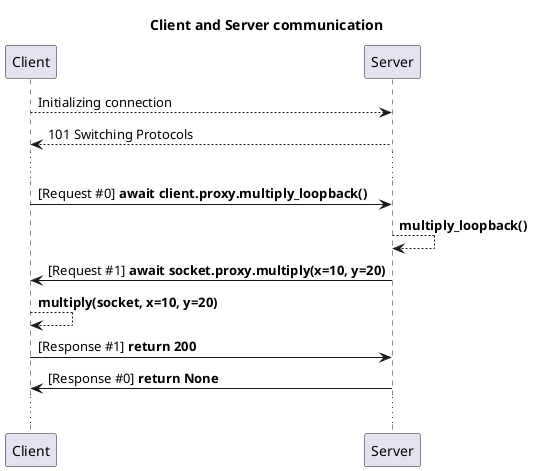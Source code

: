 @startuml

title Client and Server communication


participant Client as client
participant Server as server

client --> server: Initializing connection
server --> client: 101 Switching Protocols

...

client -> server: [Request #0] <b>await client.proxy.multiply_loopback()</b>
server --> server: <b>multiply_loopback()</b>
server -> client: [Request #1] <b>await socket.proxy.multiply(x=10, y=20)</b>
client --> client: <b>multiply(socket, x=10, y=20)</b>
client -> server: [Response #1] <b>return 200</b>
server -> client: [Response #0] <b>return None</b>
...

@enduml
